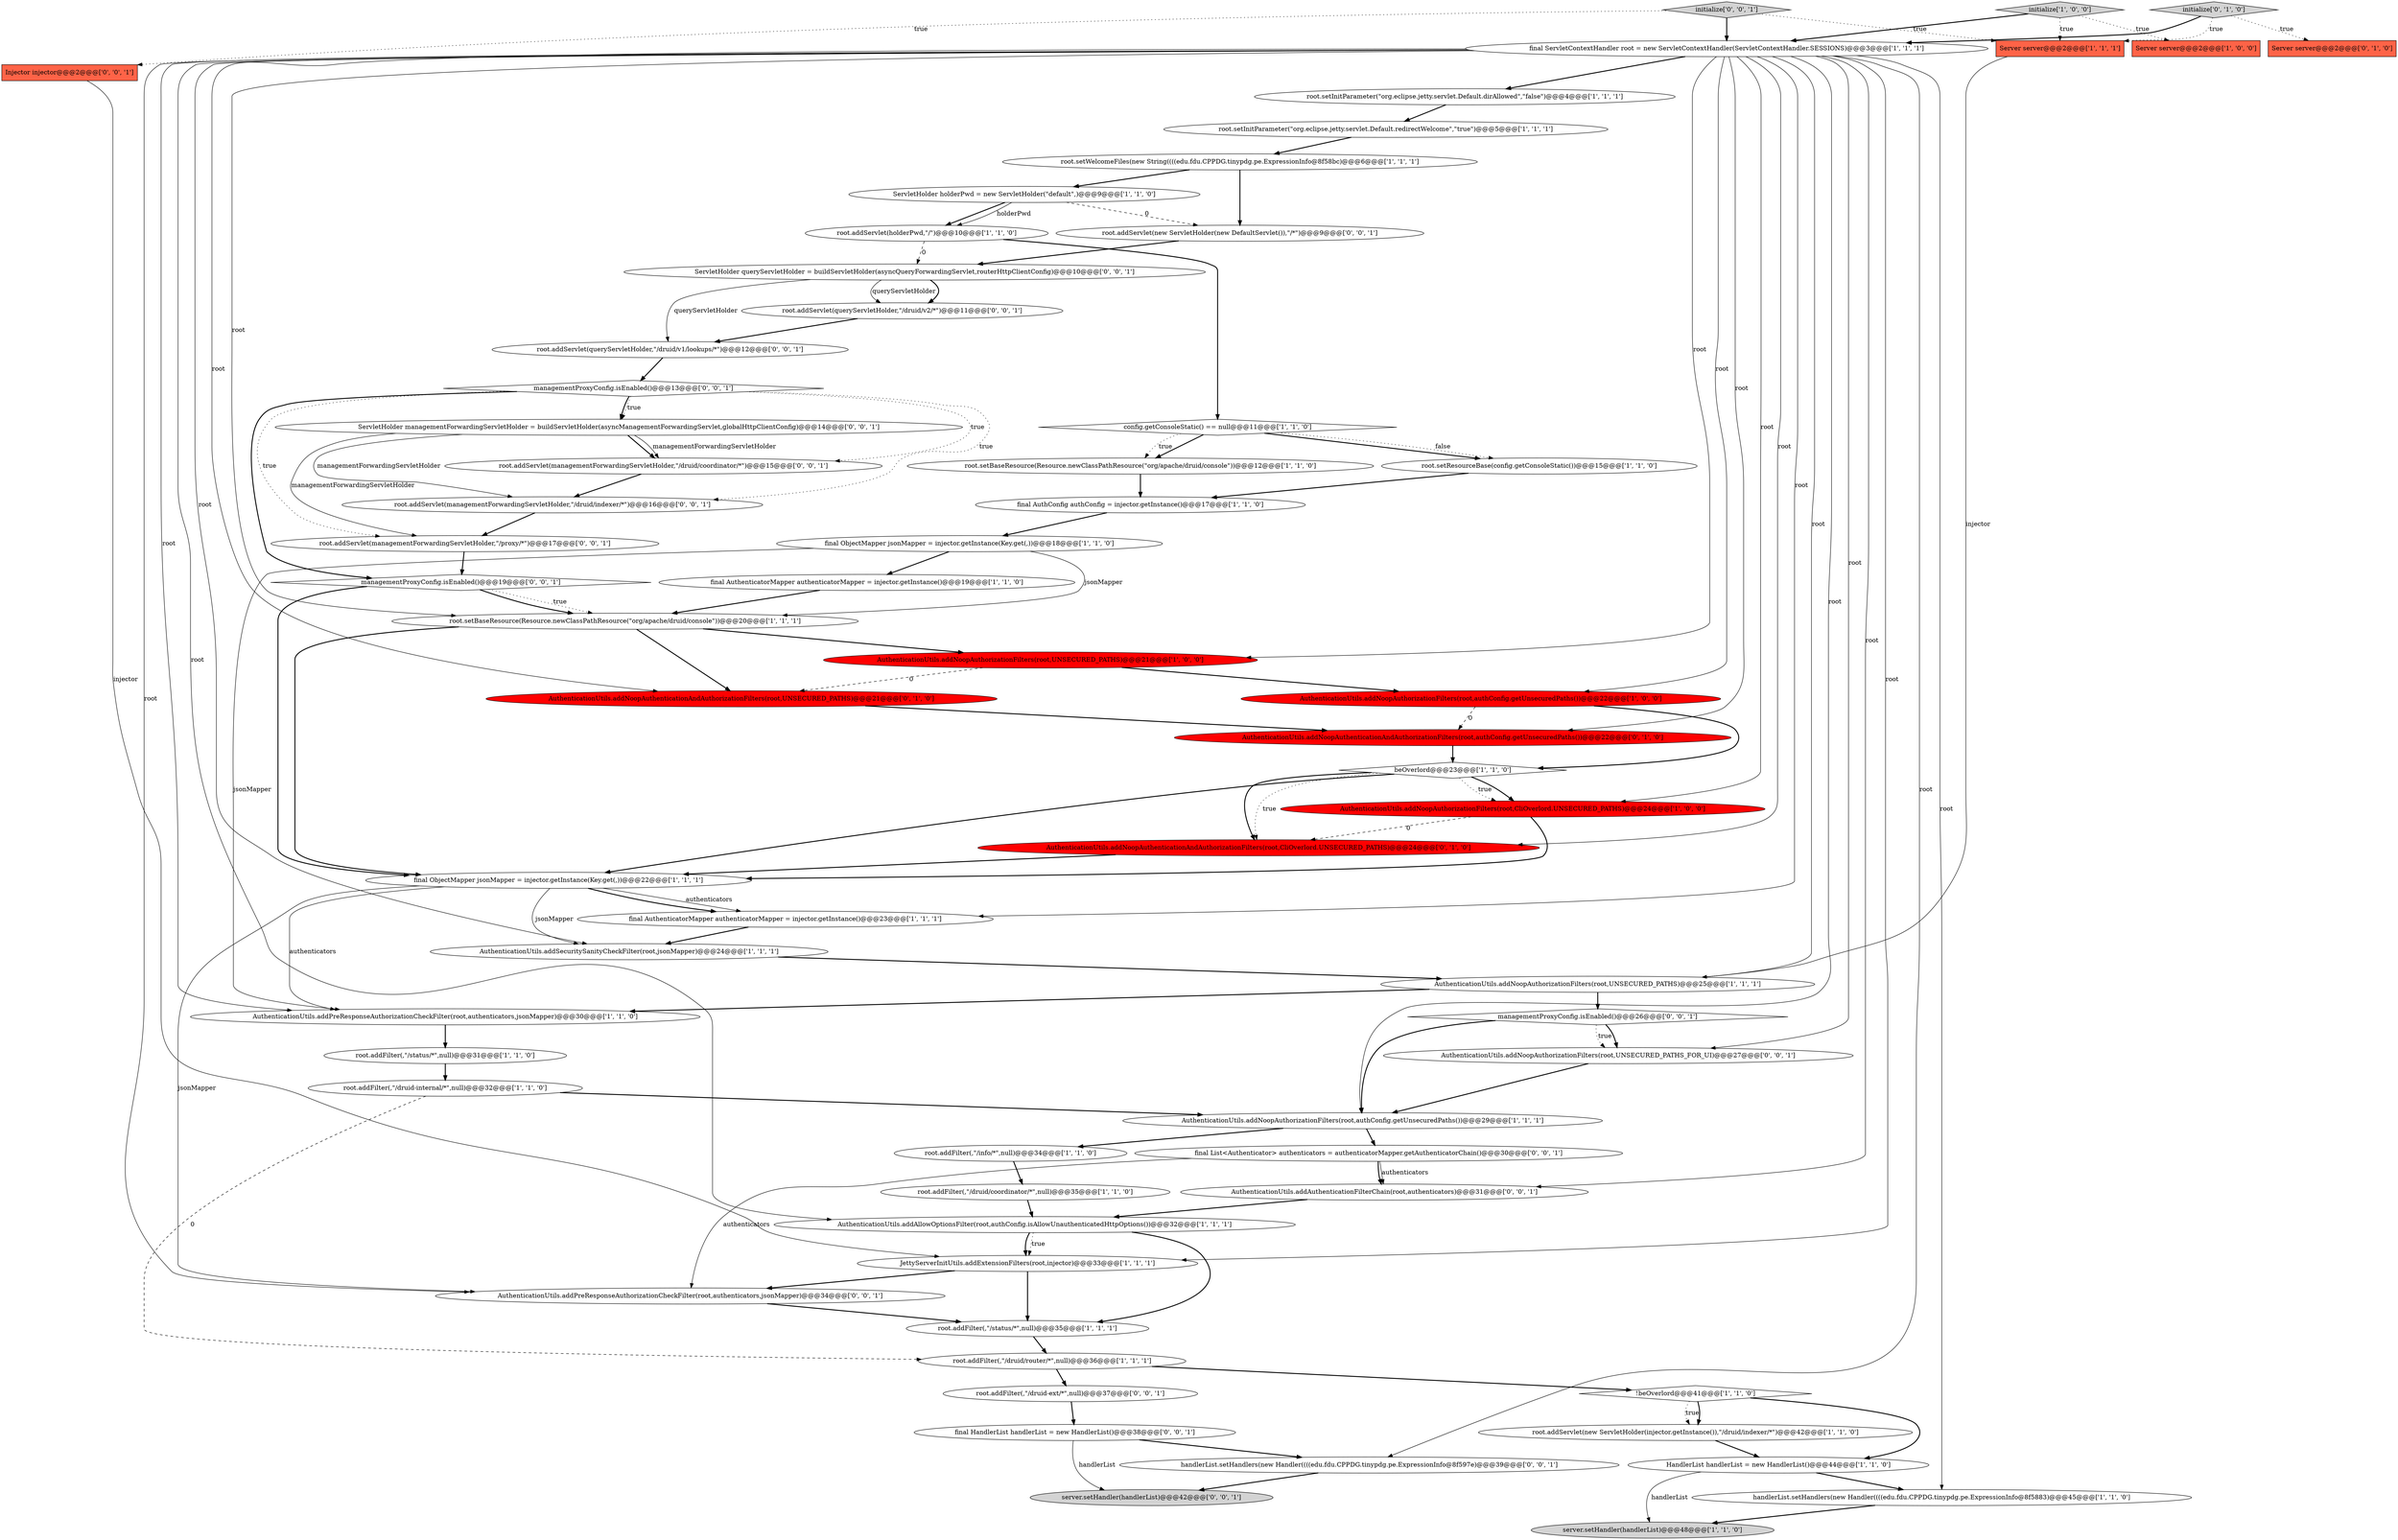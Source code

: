 digraph {
14 [style = filled, label = "root.setResourceBase(config.getConsoleStatic())@@@15@@@['1', '1', '0']", fillcolor = white, shape = ellipse image = "AAA0AAABBB1BBB"];
33 [style = filled, label = "final ObjectMapper jsonMapper = injector.getInstance(Key.get(,))@@@22@@@['1', '1', '1']", fillcolor = white, shape = ellipse image = "AAA0AAABBB1BBB"];
39 [style = filled, label = "Server server@@@2@@@['0', '1', '0']", fillcolor = tomato, shape = box image = "AAA0AAABBB2BBB"];
59 [style = filled, label = "root.addFilter(,\"/druid-ext/*\",null)@@@37@@@['0', '0', '1']", fillcolor = white, shape = ellipse image = "AAA0AAABBB3BBB"];
44 [style = filled, label = "ServletHolder queryServletHolder = buildServletHolder(asyncQueryForwardingServlet,routerHttpClientConfig)@@@10@@@['0', '0', '1']", fillcolor = white, shape = ellipse image = "AAA0AAABBB3BBB"];
31 [style = filled, label = "root.addServlet(holderPwd,\"/\")@@@10@@@['1', '1', '0']", fillcolor = white, shape = ellipse image = "AAA0AAABBB1BBB"];
4 [style = filled, label = "!beOverlord@@@41@@@['1', '1', '0']", fillcolor = white, shape = diamond image = "AAA0AAABBB1BBB"];
17 [style = filled, label = "final AuthConfig authConfig = injector.getInstance()@@@17@@@['1', '1', '0']", fillcolor = white, shape = ellipse image = "AAA0AAABBB1BBB"];
45 [style = filled, label = "root.addServlet(queryServletHolder,\"/druid/v2/*\")@@@11@@@['0', '0', '1']", fillcolor = white, shape = ellipse image = "AAA0AAABBB3BBB"];
60 [style = filled, label = "root.addServlet(managementForwardingServletHolder,\"/druid/indexer/*\")@@@16@@@['0', '0', '1']", fillcolor = white, shape = ellipse image = "AAA0AAABBB3BBB"];
51 [style = filled, label = "managementProxyConfig.isEnabled()@@@26@@@['0', '0', '1']", fillcolor = white, shape = diamond image = "AAA0AAABBB3BBB"];
52 [style = filled, label = "managementProxyConfig.isEnabled()@@@19@@@['0', '0', '1']", fillcolor = white, shape = diamond image = "AAA0AAABBB3BBB"];
1 [style = filled, label = "root.setInitParameter(\"org.eclipse.jetty.servlet.Default.redirectWelcome\",\"true\")@@@5@@@['1', '1', '1']", fillcolor = white, shape = ellipse image = "AAA0AAABBB1BBB"];
64 [style = filled, label = "server.setHandler(handlerList)@@@42@@@['0', '0', '1']", fillcolor = lightgray, shape = ellipse image = "AAA0AAABBB3BBB"];
9 [style = filled, label = "root.addFilter(,\"/druid/coordinator/*\",null)@@@35@@@['1', '1', '0']", fillcolor = white, shape = ellipse image = "AAA0AAABBB1BBB"];
3 [style = filled, label = "final AuthenticatorMapper authenticatorMapper = injector.getInstance()@@@19@@@['1', '1', '0']", fillcolor = white, shape = ellipse image = "AAA0AAABBB1BBB"];
37 [style = filled, label = "initialize['1', '0', '0']", fillcolor = lightgray, shape = diamond image = "AAA0AAABBB1BBB"];
49 [style = filled, label = "root.addServlet(new ServletHolder(new DefaultServlet()),\"/*\")@@@9@@@['0', '0', '1']", fillcolor = white, shape = ellipse image = "AAA0AAABBB3BBB"];
61 [style = filled, label = "final List<Authenticator> authenticators = authenticatorMapper.getAuthenticatorChain()@@@30@@@['0', '0', '1']", fillcolor = white, shape = ellipse image = "AAA0AAABBB3BBB"];
58 [style = filled, label = "managementProxyConfig.isEnabled()@@@13@@@['0', '0', '1']", fillcolor = white, shape = diamond image = "AAA0AAABBB3BBB"];
53 [style = filled, label = "final HandlerList handlerList = new HandlerList()@@@38@@@['0', '0', '1']", fillcolor = white, shape = ellipse image = "AAA0AAABBB3BBB"];
13 [style = filled, label = "handlerList.setHandlers(new Handler((((edu.fdu.CPPDG.tinypdg.pe.ExpressionInfo@8f5883)@@@45@@@['1', '1', '0']", fillcolor = white, shape = ellipse image = "AAA0AAABBB1BBB"];
41 [style = filled, label = "initialize['0', '1', '0']", fillcolor = lightgray, shape = diamond image = "AAA0AAABBB2BBB"];
24 [style = filled, label = "root.setBaseResource(Resource.newClassPathResource(\"org/apache/druid/console\"))@@@12@@@['1', '1', '0']", fillcolor = white, shape = ellipse image = "AAA0AAABBB1BBB"];
46 [style = filled, label = "ServletHolder managementForwardingServletHolder = buildServletHolder(asyncManagementForwardingServlet,globalHttpClientConfig)@@@14@@@['0', '0', '1']", fillcolor = white, shape = ellipse image = "AAA0AAABBB3BBB"];
43 [style = filled, label = "AuthenticationUtils.addNoopAuthenticationAndAuthorizationFilters(root,CliOverlord.UNSECURED_PATHS)@@@24@@@['0', '1', '0']", fillcolor = red, shape = ellipse image = "AAA1AAABBB2BBB"];
57 [style = filled, label = "root.addServlet(queryServletHolder,\"/druid/v1/lookups/*\")@@@12@@@['0', '0', '1']", fillcolor = white, shape = ellipse image = "AAA0AAABBB3BBB"];
25 [style = filled, label = "AuthenticationUtils.addNoopAuthorizationFilters(root,authConfig.getUnsecuredPaths())@@@29@@@['1', '1', '1']", fillcolor = white, shape = ellipse image = "AAA0AAABBB1BBB"];
0 [style = filled, label = "Server server@@@2@@@['1', '0', '0']", fillcolor = tomato, shape = box image = "AAA0AAABBB1BBB"];
2 [style = filled, label = "final ObjectMapper jsonMapper = injector.getInstance(Key.get(,))@@@18@@@['1', '1', '0']", fillcolor = white, shape = ellipse image = "AAA0AAABBB1BBB"];
15 [style = filled, label = "root.setWelcomeFiles(new String((((edu.fdu.CPPDG.tinypdg.pe.ExpressionInfo@8f58bc)@@@6@@@['1', '1', '1']", fillcolor = white, shape = ellipse image = "AAA0AAABBB1BBB"];
7 [style = filled, label = "root.addFilter(,\"/info/*\",null)@@@34@@@['1', '1', '0']", fillcolor = white, shape = ellipse image = "AAA0AAABBB1BBB"];
42 [style = filled, label = "AuthenticationUtils.addNoopAuthenticationAndAuthorizationFilters(root,authConfig.getUnsecuredPaths())@@@22@@@['0', '1', '0']", fillcolor = red, shape = ellipse image = "AAA1AAABBB2BBB"];
6 [style = filled, label = "beOverlord@@@23@@@['1', '1', '0']", fillcolor = white, shape = diamond image = "AAA0AAABBB1BBB"];
26 [style = filled, label = "AuthenticationUtils.addNoopAuthorizationFilters(root,CliOverlord.UNSECURED_PATHS)@@@24@@@['1', '0', '0']", fillcolor = red, shape = ellipse image = "AAA1AAABBB1BBB"];
48 [style = filled, label = "root.addServlet(managementForwardingServletHolder,\"/druid/coordinator/*\")@@@15@@@['0', '0', '1']", fillcolor = white, shape = ellipse image = "AAA0AAABBB3BBB"];
32 [style = filled, label = "root.addFilter(,\"/druid/router/*\",null)@@@36@@@['1', '1', '1']", fillcolor = white, shape = ellipse image = "AAA0AAABBB1BBB"];
63 [style = filled, label = "handlerList.setHandlers(new Handler((((edu.fdu.CPPDG.tinypdg.pe.ExpressionInfo@8f597e)@@@39@@@['0', '0', '1']", fillcolor = white, shape = ellipse image = "AAA0AAABBB3BBB"];
28 [style = filled, label = "root.setBaseResource(Resource.newClassPathResource(\"org/apache/druid/console\"))@@@20@@@['1', '1', '1']", fillcolor = white, shape = ellipse image = "AAA0AAABBB1BBB"];
38 [style = filled, label = "root.setInitParameter(\"org.eclipse.jetty.servlet.Default.dirAllowed\",\"false\")@@@4@@@['1', '1', '1']", fillcolor = white, shape = ellipse image = "AAA0AAABBB1BBB"];
11 [style = filled, label = "root.addServlet(new ServletHolder(injector.getInstance()),\"/druid/indexer/*\")@@@42@@@['1', '1', '0']", fillcolor = white, shape = ellipse image = "AAA0AAABBB1BBB"];
21 [style = filled, label = "ServletHolder holderPwd = new ServletHolder(\"default\",)@@@9@@@['1', '1', '0']", fillcolor = white, shape = ellipse image = "AAA0AAABBB1BBB"];
34 [style = filled, label = "AuthenticationUtils.addSecuritySanityCheckFilter(root,jsonMapper)@@@24@@@['1', '1', '1']", fillcolor = white, shape = ellipse image = "AAA0AAABBB1BBB"];
35 [style = filled, label = "root.addFilter(,\"/status/*\",null)@@@35@@@['1', '1', '1']", fillcolor = white, shape = ellipse image = "AAA0AAABBB1BBB"];
23 [style = filled, label = "Server server@@@2@@@['1', '1', '1']", fillcolor = tomato, shape = box image = "AAA0AAABBB1BBB"];
29 [style = filled, label = "root.addFilter(,\"/status/*\",null)@@@31@@@['1', '1', '0']", fillcolor = white, shape = ellipse image = "AAA0AAABBB1BBB"];
18 [style = filled, label = "root.addFilter(,\"/druid-internal/*\",null)@@@32@@@['1', '1', '0']", fillcolor = white, shape = ellipse image = "AAA0AAABBB1BBB"];
27 [style = filled, label = "final ServletContextHandler root = new ServletContextHandler(ServletContextHandler.SESSIONS)@@@3@@@['1', '1', '1']", fillcolor = white, shape = ellipse image = "AAA0AAABBB1BBB"];
54 [style = filled, label = "Injector injector@@@2@@@['0', '0', '1']", fillcolor = tomato, shape = box image = "AAA0AAABBB3BBB"];
16 [style = filled, label = "AuthenticationUtils.addPreResponseAuthorizationCheckFilter(root,authenticators,jsonMapper)@@@30@@@['1', '1', '0']", fillcolor = white, shape = ellipse image = "AAA0AAABBB1BBB"];
12 [style = filled, label = "final AuthenticatorMapper authenticatorMapper = injector.getInstance()@@@23@@@['1', '1', '1']", fillcolor = white, shape = ellipse image = "AAA0AAABBB1BBB"];
8 [style = filled, label = "AuthenticationUtils.addNoopAuthorizationFilters(root,authConfig.getUnsecuredPaths())@@@22@@@['1', '0', '0']", fillcolor = red, shape = ellipse image = "AAA1AAABBB1BBB"];
36 [style = filled, label = "AuthenticationUtils.addAllowOptionsFilter(root,authConfig.isAllowUnauthenticatedHttpOptions())@@@32@@@['1', '1', '1']", fillcolor = white, shape = ellipse image = "AAA0AAABBB1BBB"];
47 [style = filled, label = "AuthenticationUtils.addPreResponseAuthorizationCheckFilter(root,authenticators,jsonMapper)@@@34@@@['0', '0', '1']", fillcolor = white, shape = ellipse image = "AAA0AAABBB3BBB"];
56 [style = filled, label = "AuthenticationUtils.addNoopAuthorizationFilters(root,UNSECURED_PATHS_FOR_UI)@@@27@@@['0', '0', '1']", fillcolor = white, shape = ellipse image = "AAA0AAABBB3BBB"];
10 [style = filled, label = "config.getConsoleStatic() == null@@@11@@@['1', '1', '0']", fillcolor = white, shape = diamond image = "AAA0AAABBB1BBB"];
50 [style = filled, label = "root.addServlet(managementForwardingServletHolder,\"/proxy/*\")@@@17@@@['0', '0', '1']", fillcolor = white, shape = ellipse image = "AAA0AAABBB3BBB"];
5 [style = filled, label = "AuthenticationUtils.addNoopAuthorizationFilters(root,UNSECURED_PATHS)@@@21@@@['1', '0', '0']", fillcolor = red, shape = ellipse image = "AAA1AAABBB1BBB"];
30 [style = filled, label = "JettyServerInitUtils.addExtensionFilters(root,injector)@@@33@@@['1', '1', '1']", fillcolor = white, shape = ellipse image = "AAA0AAABBB1BBB"];
62 [style = filled, label = "initialize['0', '0', '1']", fillcolor = lightgray, shape = diamond image = "AAA0AAABBB3BBB"];
40 [style = filled, label = "AuthenticationUtils.addNoopAuthenticationAndAuthorizationFilters(root,UNSECURED_PATHS)@@@21@@@['0', '1', '0']", fillcolor = red, shape = ellipse image = "AAA1AAABBB2BBB"];
19 [style = filled, label = "HandlerList handlerList = new HandlerList()@@@44@@@['1', '1', '0']", fillcolor = white, shape = ellipse image = "AAA0AAABBB1BBB"];
22 [style = filled, label = "server.setHandler(handlerList)@@@48@@@['1', '1', '0']", fillcolor = lightgray, shape = ellipse image = "AAA0AAABBB1BBB"];
20 [style = filled, label = "AuthenticationUtils.addNoopAuthorizationFilters(root,UNSECURED_PATHS)@@@25@@@['1', '1', '1']", fillcolor = white, shape = ellipse image = "AAA0AAABBB1BBB"];
55 [style = filled, label = "AuthenticationUtils.addAuthenticationFilterChain(root,authenticators)@@@31@@@['0', '0', '1']", fillcolor = white, shape = ellipse image = "AAA0AAABBB3BBB"];
61->55 [style = solid, label="authenticators"];
6->43 [style = bold, label=""];
27->38 [style = bold, label=""];
55->36 [style = bold, label=""];
27->42 [style = solid, label="root"];
34->20 [style = bold, label=""];
37->27 [style = bold, label=""];
52->28 [style = dotted, label="true"];
15->21 [style = bold, label=""];
10->24 [style = bold, label=""];
27->36 [style = solid, label="root"];
33->34 [style = solid, label="jsonMapper"];
53->63 [style = bold, label=""];
14->17 [style = bold, label=""];
8->6 [style = bold, label=""];
60->50 [style = bold, label=""];
33->16 [style = solid, label="authenticators"];
57->58 [style = bold, label=""];
5->40 [style = dashed, label="0"];
27->25 [style = solid, label="root"];
46->48 [style = bold, label=""];
26->43 [style = dashed, label="0"];
62->27 [style = bold, label=""];
29->18 [style = bold, label=""];
27->5 [style = solid, label="root"];
45->57 [style = bold, label=""];
7->9 [style = bold, label=""];
52->28 [style = bold, label=""];
6->26 [style = dotted, label="true"];
33->12 [style = solid, label="authenticators"];
54->30 [style = solid, label="injector"];
21->31 [style = bold, label=""];
20->16 [style = bold, label=""];
24->17 [style = bold, label=""];
27->8 [style = solid, label="root"];
32->4 [style = bold, label=""];
13->22 [style = bold, label=""];
27->55 [style = solid, label="root"];
27->34 [style = solid, label="root"];
31->44 [style = dashed, label="0"];
18->32 [style = dashed, label="0"];
28->5 [style = bold, label=""];
27->12 [style = solid, label="root"];
10->14 [style = bold, label=""];
27->13 [style = solid, label="root"];
16->29 [style = bold, label=""];
4->19 [style = bold, label=""];
27->56 [style = solid, label="root"];
56->25 [style = bold, label=""];
25->7 [style = bold, label=""];
58->48 [style = dotted, label="true"];
58->60 [style = dotted, label="true"];
51->56 [style = dotted, label="true"];
32->59 [style = bold, label=""];
8->42 [style = dashed, label="0"];
36->30 [style = bold, label=""];
61->55 [style = bold, label=""];
23->20 [style = solid, label="injector"];
19->13 [style = bold, label=""];
17->2 [style = bold, label=""];
46->48 [style = solid, label="managementForwardingServletHolder"];
41->23 [style = dotted, label="true"];
10->24 [style = dotted, label="true"];
6->43 [style = dotted, label="true"];
18->25 [style = bold, label=""];
58->46 [style = bold, label=""];
43->33 [style = bold, label=""];
51->25 [style = bold, label=""];
30->47 [style = bold, label=""];
36->35 [style = bold, label=""];
44->45 [style = bold, label=""];
53->64 [style = solid, label="handlerList"];
46->50 [style = solid, label="managementForwardingServletHolder"];
2->28 [style = solid, label="jsonMapper"];
6->26 [style = bold, label=""];
41->27 [style = bold, label=""];
52->33 [style = bold, label=""];
19->22 [style = solid, label="handlerList"];
62->23 [style = dotted, label="true"];
2->3 [style = bold, label=""];
49->44 [style = bold, label=""];
2->16 [style = solid, label="jsonMapper"];
4->11 [style = dotted, label="true"];
35->32 [style = bold, label=""];
33->12 [style = bold, label=""];
27->28 [style = solid, label="root"];
38->1 [style = bold, label=""];
59->53 [style = bold, label=""];
27->30 [style = solid, label="root"];
58->46 [style = dotted, label="true"];
3->28 [style = bold, label=""];
30->35 [style = bold, label=""];
31->10 [style = bold, label=""];
6->33 [style = bold, label=""];
37->0 [style = dotted, label="true"];
27->63 [style = solid, label="root"];
20->51 [style = bold, label=""];
27->20 [style = solid, label="root"];
27->47 [style = solid, label="root"];
36->30 [style = dotted, label="true"];
9->36 [style = bold, label=""];
5->8 [style = bold, label=""];
15->49 [style = bold, label=""];
28->40 [style = bold, label=""];
63->64 [style = bold, label=""];
33->47 [style = solid, label="jsonMapper"];
1->15 [style = bold, label=""];
27->43 [style = solid, label="root"];
44->57 [style = solid, label="queryServletHolder"];
10->14 [style = dotted, label="false"];
51->56 [style = bold, label=""];
61->47 [style = solid, label="authenticators"];
12->34 [style = bold, label=""];
48->60 [style = bold, label=""];
41->39 [style = dotted, label="true"];
11->19 [style = bold, label=""];
47->35 [style = bold, label=""];
50->52 [style = bold, label=""];
46->60 [style = solid, label="managementForwardingServletHolder"];
42->6 [style = bold, label=""];
28->33 [style = bold, label=""];
27->16 [style = solid, label="root"];
58->50 [style = dotted, label="true"];
44->45 [style = solid, label="queryServletHolder"];
21->31 [style = solid, label="holderPwd"];
62->54 [style = dotted, label="true"];
27->40 [style = solid, label="root"];
58->52 [style = bold, label=""];
25->61 [style = bold, label=""];
21->49 [style = dashed, label="0"];
37->23 [style = dotted, label="true"];
27->26 [style = solid, label="root"];
4->11 [style = bold, label=""];
26->33 [style = bold, label=""];
40->42 [style = bold, label=""];
}
